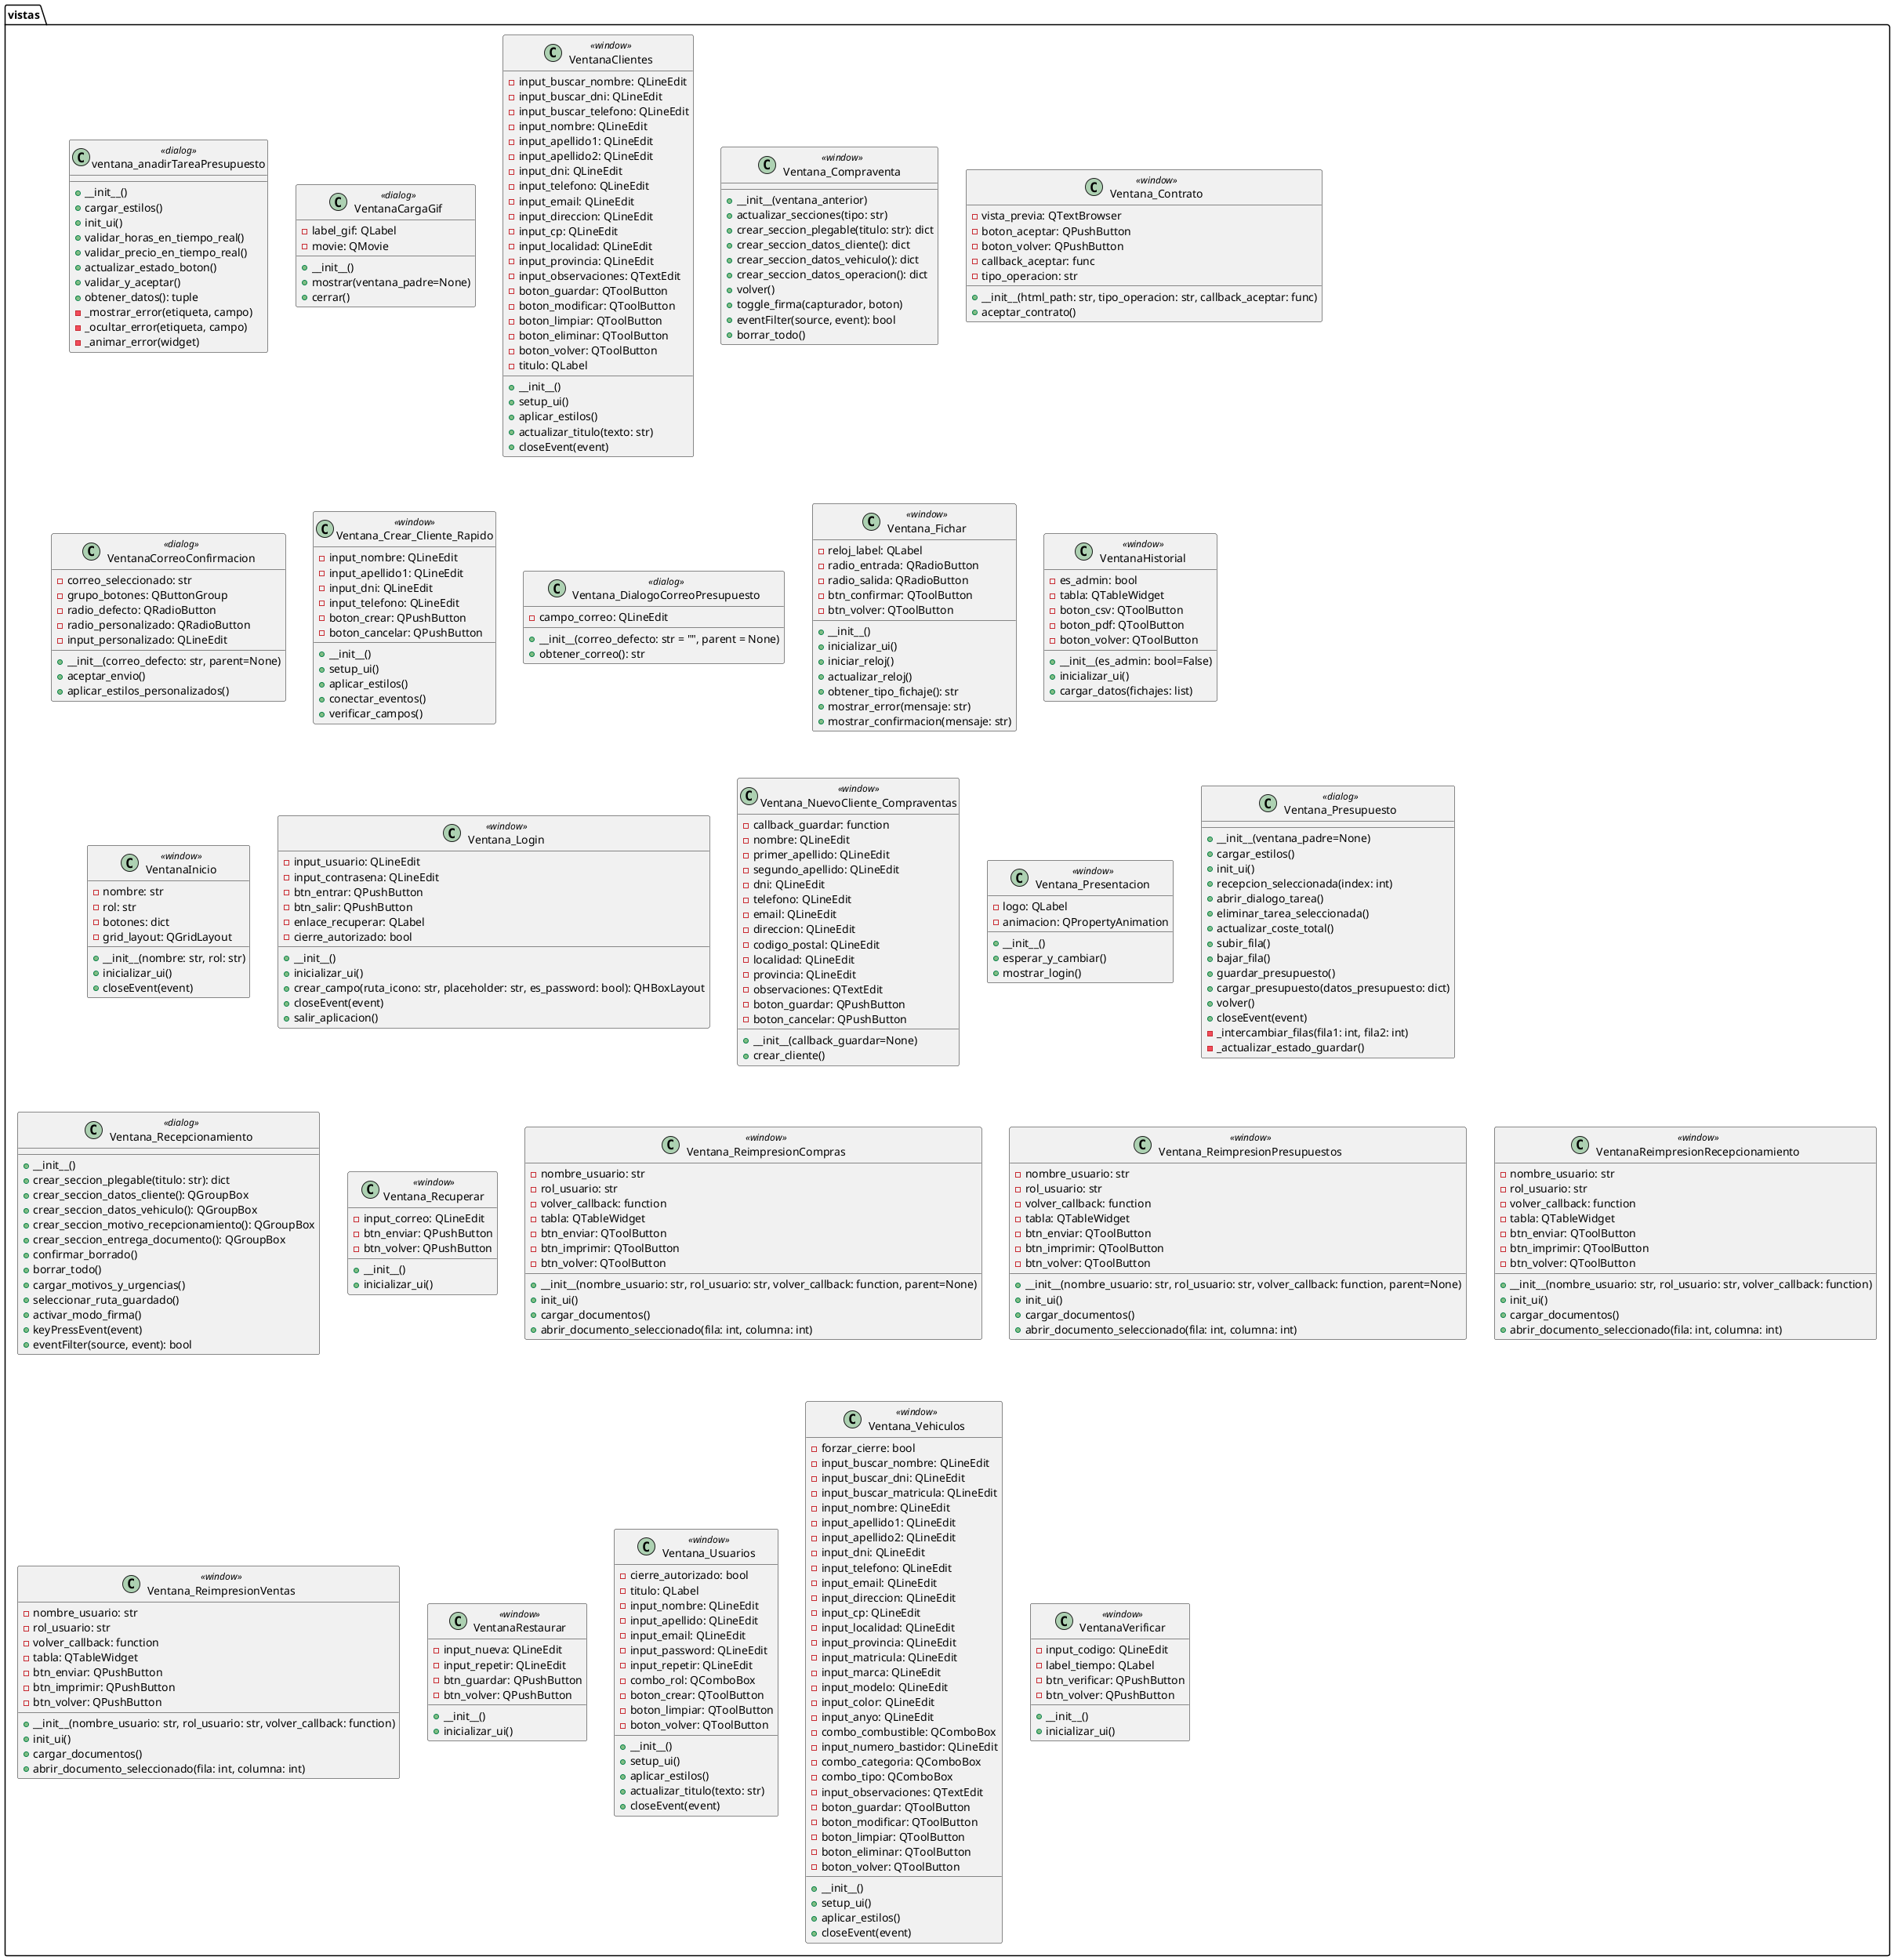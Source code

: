 @startuml DiagramaVistas
  package vistas {
  class ventana_anadirTareaPresupuesto <<dialog>> {
    +__init__()
    +cargar_estilos()
    +init_ui()
    +validar_horas_en_tiempo_real()
    +validar_precio_en_tiempo_real()
    +actualizar_estado_boton()
    +validar_y_aceptar()
    +obtener_datos(): tuple
    -_mostrar_error(etiqueta, campo)
    -_ocultar_error(etiqueta, campo)
    -_animar_error(widget)
  }
  class VentanaCargaGif <<dialog>> {
    +__init__()
    +mostrar(ventana_padre=None)
    +cerrar()
    -label_gif: QLabel
    -movie: QMovie
  }
  class VentanaClientes <<window>> {
    +__init__()
    +setup_ui()
    +aplicar_estilos()
    +actualizar_titulo(texto: str)
    +closeEvent(event)
    -input_buscar_nombre: QLineEdit
    -input_buscar_dni: QLineEdit
    -input_buscar_telefono: QLineEdit
    -input_nombre: QLineEdit
    -input_apellido1: QLineEdit
    -input_apellido2: QLineEdit
    -input_dni: QLineEdit
    -input_telefono: QLineEdit
    -input_email: QLineEdit
    -input_direccion: QLineEdit
    -input_cp: QLineEdit
    -input_localidad: QLineEdit
    -input_provincia: QLineEdit
    -input_observaciones: QTextEdit
    -boton_guardar: QToolButton
    -boton_modificar: QToolButton
    -boton_limpiar: QToolButton
    -boton_eliminar: QToolButton
    -boton_volver: QToolButton
    -titulo: QLabel
  }
  class Ventana_Compraventa <<window>> {
    +__init__(ventana_anterior)
    +actualizar_secciones(tipo: str)
    +crear_seccion_plegable(titulo: str): dict
    +crear_seccion_datos_cliente(): dict
    +crear_seccion_datos_vehiculo(): dict
    +crear_seccion_datos_operacion(): dict
    +volver()
    +toggle_firma(capturador, boton)
    +eventFilter(source, event): bool
    +borrar_todo()
  }
  class Ventana_Contrato <<window>> {
  +__init__(html_path: str, tipo_operacion: str, callback_aceptar: func)
  +aceptar_contrato()
  -vista_previa: QTextBrowser
  -boton_aceptar: QPushButton
  -boton_volver: QPushButton
  -callback_aceptar: func
  -tipo_operacion: str
  }
  class VentanaCorreoConfirmacion <<dialog>> {
  +__init__(correo_defecto: str, parent=None)
  +aceptar_envio()
  +aplicar_estilos_personalizados()
  -correo_seleccionado: str
  -grupo_botones: QButtonGroup
  -radio_defecto: QRadioButton
  -radio_personalizado: QRadioButton
  -input_personalizado: QLineEdit
  }
  class Ventana_Crear_Cliente_Rapido <<window>> {
  +__init__()
  +setup_ui()
  +aplicar_estilos()
  +conectar_eventos()
  +verificar_campos()
  -input_nombre: QLineEdit
  -input_apellido1: QLineEdit
  -input_dni: QLineEdit
  -input_telefono: QLineEdit
  -boton_crear: QPushButton
  -boton_cancelar: QPushButton
  }
  class Ventana_DialogoCorreoPresupuesto <<dialog>> {
  +__init__(correo_defecto: str = "", parent = None)
  +obtener_correo(): str
  -campo_correo: QLineEdit
  }
  class Ventana_Fichar <<window>> {
  +__init__()
  +inicializar_ui()
  +iniciar_reloj()
  +actualizar_reloj()
  +obtener_tipo_fichaje(): str
  +mostrar_error(mensaje: str)
  +mostrar_confirmacion(mensaje: str)
  -reloj_label: QLabel
  -radio_entrada: QRadioButton
  -radio_salida: QRadioButton
  -btn_confirmar: QToolButton
  -btn_volver: QToolButton
  }
  class VentanaHistorial <<window>> {
  +__init__(es_admin: bool=False)
  +inicializar_ui()
  +cargar_datos(fichajes: list)
  -es_admin: bool
  -tabla: QTableWidget
  -boton_csv: QToolButton
  -boton_pdf: QToolButton
  -boton_volver: QToolButton
  }
  class VentanaInicio <<window>> {
  +__init__(nombre: str, rol: str)
  +inicializar_ui()
  +closeEvent(event)
  -nombre: str
  -rol: str
  -botones: dict
  -grid_layout: QGridLayout
  }
  class Ventana_Login <<window>> {
  +__init__()
  +inicializar_ui()
  +crear_campo(ruta_icono: str, placeholder: str, es_password: bool): QHBoxLayout
  +closeEvent(event)
  +salir_aplicacion()
  -input_usuario: QLineEdit
  -input_contrasena: QLineEdit
  -btn_entrar: QPushButton
  -btn_salir: QPushButton
  -enlace_recuperar: QLabel
  -cierre_autorizado: bool
  }
  class Ventana_NuevoCliente_Compraventas <<window>> {
  +__init__(callback_guardar=None)
  +crear_cliente()
  -callback_guardar: function
  -nombre: QLineEdit
  -primer_apellido: QLineEdit
  -segundo_apellido: QLineEdit
  -dni: QLineEdit
  -telefono: QLineEdit
  -email: QLineEdit
  -direccion: QLineEdit
  -codigo_postal: QLineEdit
  -localidad: QLineEdit
  -provincia: QLineEdit
  -observaciones: QTextEdit
  -boton_guardar: QPushButton
  -boton_cancelar: QPushButton
  }
  class Ventana_Presentacion <<window>> {
  +__init__()
  +esperar_y_cambiar()
  +mostrar_login()
  -logo: QLabel
  -animacion: QPropertyAnimation
  }
  class Ventana_Presupuesto <<dialog>> {
  +__init__(ventana_padre=None)
  +cargar_estilos()
  +init_ui()
  +recepcion_seleccionada(index: int)
  +abrir_dialogo_tarea()
  +eliminar_tarea_seleccionada()
  +actualizar_coste_total()
  +subir_fila()
  +bajar_fila()
  +guardar_presupuesto()
  +cargar_presupuesto(datos_presupuesto: dict)
  +volver()
  +closeEvent(event)
  -_intercambiar_filas(fila1: int, fila2: int)
  -_actualizar_estado_guardar()
  }
  class Ventana_Recepcionamiento <<dialog>> {
  +__init__()
  +crear_seccion_plegable(titulo: str): dict
  +crear_seccion_datos_cliente(): QGroupBox
  +crear_seccion_datos_vehiculo(): QGroupBox
  +crear_seccion_motivo_recepcionamiento(): QGroupBox
  +crear_seccion_entrega_documento(): QGroupBox
  +confirmar_borrado()
  +borrar_todo()
  +cargar_motivos_y_urgencias()
  +seleccionar_ruta_guardado()
  +activar_modo_firma()
  +keyPressEvent(event)
  +eventFilter(source, event): bool
  }
  class Ventana_Recuperar <<window>> {
  +__init__()
  +inicializar_ui()
  -input_correo: QLineEdit
  -btn_enviar: QPushButton
  -btn_volver: QPushButton
  }
  class Ventana_ReimpresionCompras <<window>> {
  +__init__(nombre_usuario: str, rol_usuario: str, volver_callback: function, parent=None)
  +init_ui()
  +cargar_documentos()
  +abrir_documento_seleccionado(fila: int, columna: int)
  -nombre_usuario: str
  -rol_usuario: str
  -volver_callback: function
  -tabla: QTableWidget
  -btn_enviar: QToolButton
  -btn_imprimir: QToolButton
  -btn_volver: QToolButton
  }
  class Ventana_ReimpresionPresupuestos <<window>> {
  +__init__(nombre_usuario: str, rol_usuario: str, volver_callback: function, parent=None)
  +init_ui()
  +cargar_documentos()
  +abrir_documento_seleccionado(fila: int, columna: int)
  -nombre_usuario: str
  -rol_usuario: str
  -volver_callback: function
  -tabla: QTableWidget
  -btn_enviar: QToolButton
  -btn_imprimir: QToolButton
  -btn_volver: QToolButton
  }
  class VentanaReimpresionRecepcionamiento <<window>> {
  +__init__(nombre_usuario: str, rol_usuario: str, volver_callback: function)
  +init_ui()
  +cargar_documentos()
  +abrir_documento_seleccionado(fila: int, columna: int)
  -nombre_usuario: str
  -rol_usuario: str
  -volver_callback: function
  -tabla: QTableWidget
  -btn_enviar: QToolButton
  -btn_imprimir: QToolButton
  -btn_volver: QToolButton
  }
  class Ventana_ReimpresionVentas <<window>> {
  +__init__(nombre_usuario: str, rol_usuario: str, volver_callback: function)
  +init_ui()
  +cargar_documentos()
  +abrir_documento_seleccionado(fila: int, columna: int)
  -nombre_usuario: str
  -rol_usuario: str
  -volver_callback: function
  -tabla: QTableWidget
  -btn_enviar: QPushButton
  -btn_imprimir: QPushButton
  -btn_volver: QPushButton
  }
  class VentanaRestaurar <<window>> {
  +__init__()
  +inicializar_ui()
  -input_nueva: QLineEdit
  -input_repetir: QLineEdit
  -btn_guardar: QPushButton
  -btn_volver: QPushButton
  }
  class Ventana_Usuarios <<window>> {
  +__init__()
  +setup_ui()
  +aplicar_estilos()
  +actualizar_titulo(texto: str)
  +closeEvent(event)
  -cierre_autorizado: bool
  -titulo: QLabel
  -input_nombre: QLineEdit
  -input_apellido: QLineEdit
  -input_email: QLineEdit
  -input_password: QLineEdit
  -input_repetir: QLineEdit
  -combo_rol: QComboBox
  -boton_crear: QToolButton
  -boton_limpiar: QToolButton
  -boton_volver: QToolButton
  }
  class Ventana_Vehiculos <<window>> {
  +__init__()
  +setup_ui()
  +aplicar_estilos()
  +closeEvent(event)
  -forzar_cierre: bool
  -input_buscar_nombre: QLineEdit
  -input_buscar_dni: QLineEdit
  -input_buscar_matricula: QLineEdit
  -input_nombre: QLineEdit
  -input_apellido1: QLineEdit
  -input_apellido2: QLineEdit
  -input_dni: QLineEdit
  -input_telefono: QLineEdit
  -input_email: QLineEdit
  -input_direccion: QLineEdit
  -input_cp: QLineEdit
  -input_localidad: QLineEdit
  -input_provincia: QLineEdit
  -input_matricula: QLineEdit
  -input_marca: QLineEdit
  -input_modelo: QLineEdit
  -input_color: QLineEdit
  -input_anyo: QLineEdit
  -combo_combustible: QComboBox
  -input_numero_bastidor: QLineEdit
  -combo_categoria: QComboBox
  -combo_tipo: QComboBox
  -input_observaciones: QTextEdit
  -boton_guardar: QToolButton
  -boton_modificar: QToolButton
  -boton_limpiar: QToolButton
  -boton_eliminar: QToolButton
  -boton_volver: QToolButton
  }
  class VentanaVerificar <<window>> {
  +__init__()
  +inicializar_ui()
  -input_codigo: QLineEdit
  -label_tiempo: QLabel
  -btn_verificar: QPushButton
  -btn_volver: QPushButton
  }
}
@enduml
